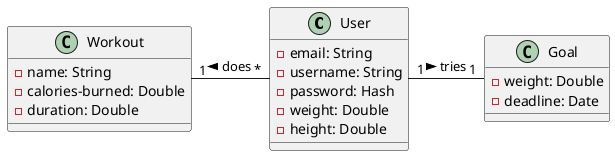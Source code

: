 @startuml

top to bottom direction

class User {
    - email: String
    - username: String
    - password: Hash
    - weight: Double
    - height: Double
}

class Goal {
    - weight: Double
    - deadline: Date
}

class Workout {
    - name: String
    - calories-burned: Double
    - duration: Double
}

User "1" - "1" Goal : > tries
Workout "1" - "*" User : < does

@enduml
